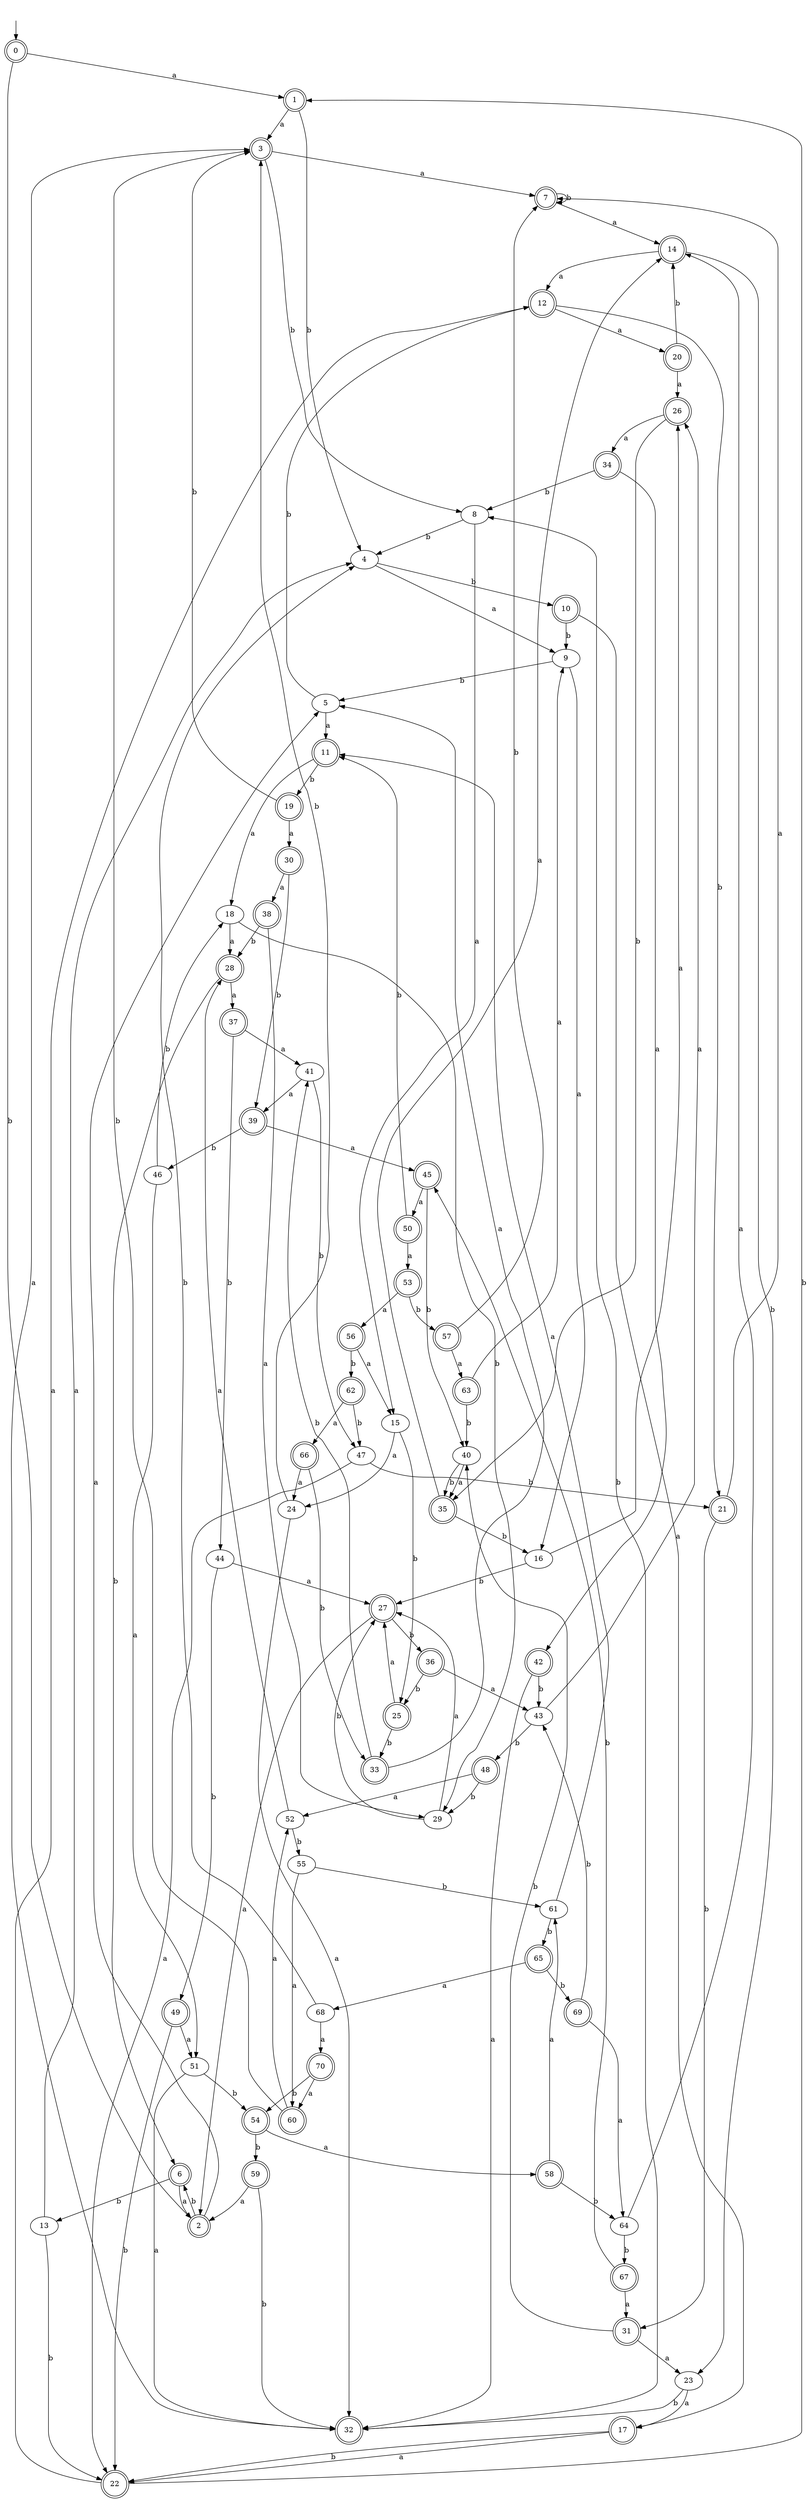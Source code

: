 digraph RandomDFA {
  __start0 [label="", shape=none];
  __start0 -> 0 [label=""];
  0 [shape=circle] [shape=doublecircle]
  0 -> 1 [label="a"]
  0 -> 2 [label="b"]
  1 [shape=doublecircle]
  1 -> 3 [label="a"]
  1 -> 4 [label="b"]
  2 [shape=doublecircle]
  2 -> 5 [label="a"]
  2 -> 6 [label="b"]
  3 [shape=doublecircle]
  3 -> 7 [label="a"]
  3 -> 8 [label="b"]
  4
  4 -> 9 [label="a"]
  4 -> 10 [label="b"]
  5
  5 -> 11 [label="a"]
  5 -> 12 [label="b"]
  6 [shape=doublecircle]
  6 -> 2 [label="a"]
  6 -> 13 [label="b"]
  7 [shape=doublecircle]
  7 -> 14 [label="a"]
  7 -> 7 [label="b"]
  8
  8 -> 15 [label="a"]
  8 -> 4 [label="b"]
  9
  9 -> 16 [label="a"]
  9 -> 5 [label="b"]
  10 [shape=doublecircle]
  10 -> 17 [label="a"]
  10 -> 9 [label="b"]
  11 [shape=doublecircle]
  11 -> 18 [label="a"]
  11 -> 19 [label="b"]
  12 [shape=doublecircle]
  12 -> 20 [label="a"]
  12 -> 21 [label="b"]
  13
  13 -> 4 [label="a"]
  13 -> 22 [label="b"]
  14 [shape=doublecircle]
  14 -> 12 [label="a"]
  14 -> 23 [label="b"]
  15
  15 -> 24 [label="a"]
  15 -> 25 [label="b"]
  16
  16 -> 26 [label="a"]
  16 -> 27 [label="b"]
  17 [shape=doublecircle]
  17 -> 22 [label="a"]
  17 -> 22 [label="b"]
  18
  18 -> 28 [label="a"]
  18 -> 29 [label="b"]
  19 [shape=doublecircle]
  19 -> 30 [label="a"]
  19 -> 3 [label="b"]
  20 [shape=doublecircle]
  20 -> 26 [label="a"]
  20 -> 14 [label="b"]
  21 [shape=doublecircle]
  21 -> 7 [label="a"]
  21 -> 31 [label="b"]
  22 [shape=doublecircle]
  22 -> 12 [label="a"]
  22 -> 1 [label="b"]
  23
  23 -> 17 [label="a"]
  23 -> 32 [label="b"]
  24
  24 -> 32 [label="a"]
  24 -> 3 [label="b"]
  25 [shape=doublecircle]
  25 -> 27 [label="a"]
  25 -> 33 [label="b"]
  26 [shape=doublecircle]
  26 -> 34 [label="a"]
  26 -> 35 [label="b"]
  27 [shape=doublecircle]
  27 -> 2 [label="a"]
  27 -> 36 [label="b"]
  28 [shape=doublecircle]
  28 -> 37 [label="a"]
  28 -> 6 [label="b"]
  29
  29 -> 27 [label="a"]
  29 -> 27 [label="b"]
  30 [shape=doublecircle]
  30 -> 38 [label="a"]
  30 -> 39 [label="b"]
  31 [shape=doublecircle]
  31 -> 23 [label="a"]
  31 -> 40 [label="b"]
  32 [shape=doublecircle]
  32 -> 3 [label="a"]
  32 -> 8 [label="b"]
  33 [shape=doublecircle]
  33 -> 5 [label="a"]
  33 -> 41 [label="b"]
  34 [shape=doublecircle]
  34 -> 42 [label="a"]
  34 -> 8 [label="b"]
  35 [shape=doublecircle]
  35 -> 14 [label="a"]
  35 -> 16 [label="b"]
  36 [shape=doublecircle]
  36 -> 43 [label="a"]
  36 -> 25 [label="b"]
  37 [shape=doublecircle]
  37 -> 41 [label="a"]
  37 -> 44 [label="b"]
  38 [shape=doublecircle]
  38 -> 29 [label="a"]
  38 -> 28 [label="b"]
  39 [shape=doublecircle]
  39 -> 45 [label="a"]
  39 -> 46 [label="b"]
  40
  40 -> 35 [label="a"]
  40 -> 35 [label="b"]
  41
  41 -> 39 [label="a"]
  41 -> 47 [label="b"]
  42 [shape=doublecircle]
  42 -> 32 [label="a"]
  42 -> 43 [label="b"]
  43
  43 -> 26 [label="a"]
  43 -> 48 [label="b"]
  44
  44 -> 27 [label="a"]
  44 -> 49 [label="b"]
  45 [shape=doublecircle]
  45 -> 50 [label="a"]
  45 -> 40 [label="b"]
  46
  46 -> 51 [label="a"]
  46 -> 18 [label="b"]
  47
  47 -> 22 [label="a"]
  47 -> 21 [label="b"]
  48 [shape=doublecircle]
  48 -> 52 [label="a"]
  48 -> 29 [label="b"]
  49 [shape=doublecircle]
  49 -> 51 [label="a"]
  49 -> 22 [label="b"]
  50 [shape=doublecircle]
  50 -> 53 [label="a"]
  50 -> 11 [label="b"]
  51
  51 -> 32 [label="a"]
  51 -> 54 [label="b"]
  52
  52 -> 28 [label="a"]
  52 -> 55 [label="b"]
  53 [shape=doublecircle]
  53 -> 56 [label="a"]
  53 -> 57 [label="b"]
  54 [shape=doublecircle]
  54 -> 58 [label="a"]
  54 -> 59 [label="b"]
  55
  55 -> 60 [label="a"]
  55 -> 61 [label="b"]
  56 [shape=doublecircle]
  56 -> 15 [label="a"]
  56 -> 62 [label="b"]
  57 [shape=doublecircle]
  57 -> 63 [label="a"]
  57 -> 7 [label="b"]
  58 [shape=doublecircle]
  58 -> 61 [label="a"]
  58 -> 64 [label="b"]
  59 [shape=doublecircle]
  59 -> 2 [label="a"]
  59 -> 32 [label="b"]
  60 [shape=doublecircle]
  60 -> 52 [label="a"]
  60 -> 3 [label="b"]
  61
  61 -> 11 [label="a"]
  61 -> 65 [label="b"]
  62 [shape=doublecircle]
  62 -> 66 [label="a"]
  62 -> 47 [label="b"]
  63 [shape=doublecircle]
  63 -> 9 [label="a"]
  63 -> 40 [label="b"]
  64
  64 -> 14 [label="a"]
  64 -> 67 [label="b"]
  65 [shape=doublecircle]
  65 -> 68 [label="a"]
  65 -> 69 [label="b"]
  66 [shape=doublecircle]
  66 -> 24 [label="a"]
  66 -> 33 [label="b"]
  67 [shape=doublecircle]
  67 -> 31 [label="a"]
  67 -> 45 [label="b"]
  68
  68 -> 70 [label="a"]
  68 -> 4 [label="b"]
  69 [shape=doublecircle]
  69 -> 64 [label="a"]
  69 -> 43 [label="b"]
  70 [shape=doublecircle]
  70 -> 60 [label="a"]
  70 -> 54 [label="b"]
}
